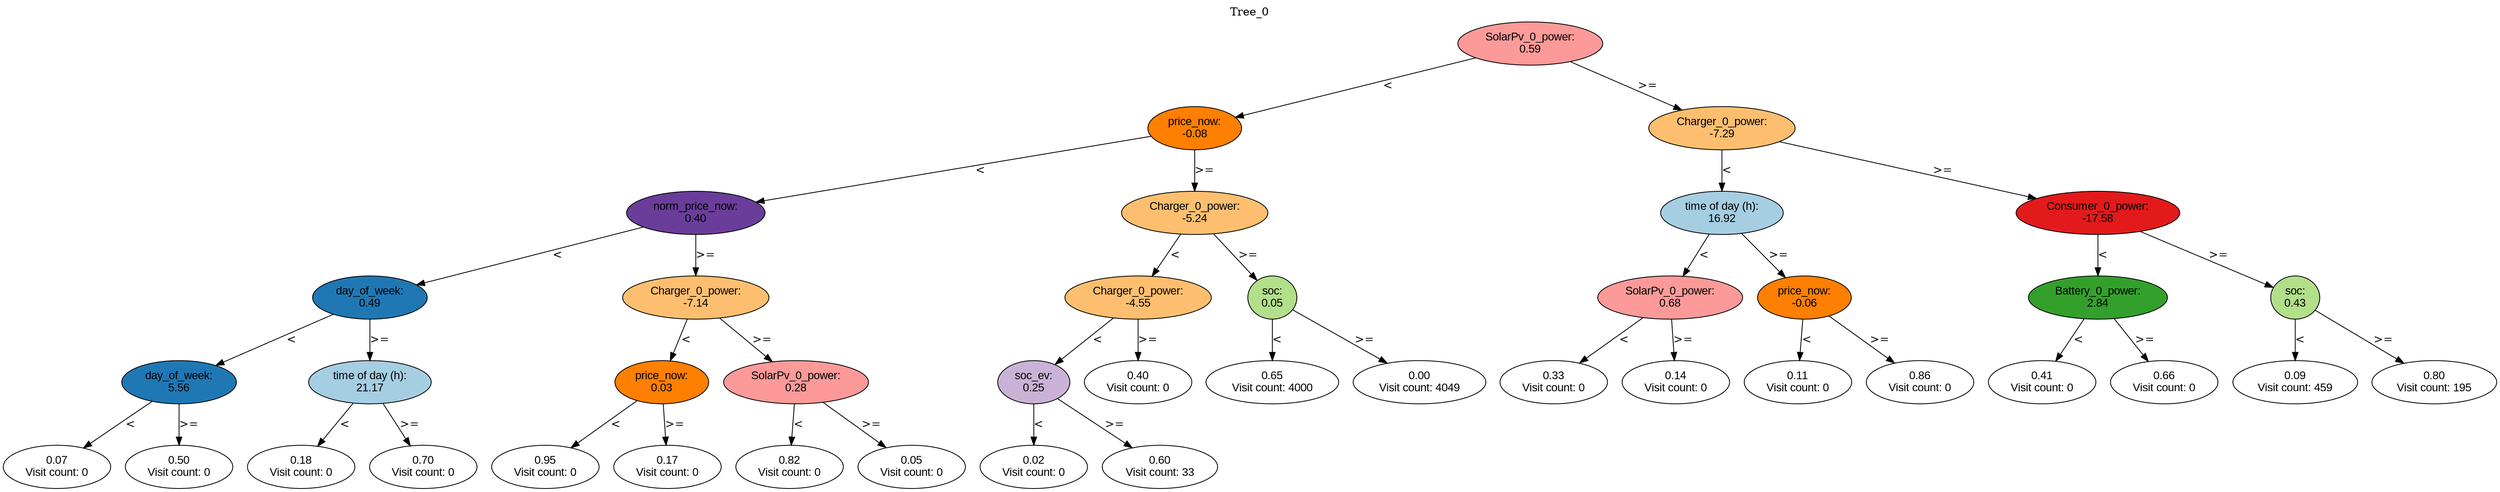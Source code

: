 digraph BST {
    node [fontname="Arial" style=filled colorscheme=paired12];
    0 [ label = "SolarPv_0_power:
0.59" fillcolor=5];
    1 [ label = "price_now:
-0.08" fillcolor=8];
    2 [ label = "norm_price_now:
0.40" fillcolor=10];
    3 [ label = "day_of_week:
0.49" fillcolor=2];
    4 [ label = "day_of_week:
5.56" fillcolor=2];
    5 [ label = "0.07
Visit count: 0" fillcolor=white];
    6 [ label = "0.50
Visit count: 0" fillcolor=white];
    7 [ label = "time of day (h):
21.17" fillcolor=1];
    8 [ label = "0.18
Visit count: 0" fillcolor=white];
    9 [ label = "0.70
Visit count: 0" fillcolor=white];
    10 [ label = "Charger_0_power:
-7.14" fillcolor=7];
    11 [ label = "price_now:
0.03" fillcolor=8];
    12 [ label = "0.95
Visit count: 0" fillcolor=white];
    13 [ label = "0.17
Visit count: 0" fillcolor=white];
    14 [ label = "SolarPv_0_power:
0.28" fillcolor=5];
    15 [ label = "0.82
Visit count: 0" fillcolor=white];
    16 [ label = "0.05
Visit count: 0" fillcolor=white];
    17 [ label = "Charger_0_power:
-5.24" fillcolor=7];
    18 [ label = "Charger_0_power:
-4.55" fillcolor=7];
    19 [ label = "soc_ev:
0.25" fillcolor=9];
    20 [ label = "0.02
Visit count: 0" fillcolor=white];
    21 [ label = "0.60
Visit count: 33" fillcolor=white];
    22 [ label = "0.40
Visit count: 0" fillcolor=white];
    23 [ label = "soc:
0.05" fillcolor=3];
    24 [ label = "0.65
Visit count: 4000" fillcolor=white];
    25 [ label = "0.00
Visit count: 4049" fillcolor=white];
    26 [ label = "Charger_0_power:
-7.29" fillcolor=7];
    27 [ label = "time of day (h):
16.92" fillcolor=1];
    28 [ label = "SolarPv_0_power:
0.68" fillcolor=5];
    29 [ label = "0.33
Visit count: 0" fillcolor=white];
    30 [ label = "0.14
Visit count: 0" fillcolor=white];
    31 [ label = "price_now:
-0.06" fillcolor=8];
    32 [ label = "0.11
Visit count: 0" fillcolor=white];
    33 [ label = "0.86
Visit count: 0" fillcolor=white];
    34 [ label = "Consumer_0_power:
-17.58" fillcolor=6];
    35 [ label = "Battery_0_power:
2.84" fillcolor=4];
    36 [ label = "0.41
Visit count: 0" fillcolor=white];
    37 [ label = "0.66
Visit count: 0" fillcolor=white];
    38 [ label = "soc:
0.43" fillcolor=3];
    39 [ label = "0.09
Visit count: 459" fillcolor=white];
    40 [ label = "0.80
Visit count: 195" fillcolor=white];

    0  -> 1[ label = "<"];
    0  -> 26[ label = ">="];
    1  -> 2[ label = "<"];
    1  -> 17[ label = ">="];
    2  -> 3[ label = "<"];
    2  -> 10[ label = ">="];
    3  -> 4[ label = "<"];
    3  -> 7[ label = ">="];
    4  -> 5[ label = "<"];
    4  -> 6[ label = ">="];
    7  -> 8[ label = "<"];
    7  -> 9[ label = ">="];
    10  -> 11[ label = "<"];
    10  -> 14[ label = ">="];
    11  -> 12[ label = "<"];
    11  -> 13[ label = ">="];
    14  -> 15[ label = "<"];
    14  -> 16[ label = ">="];
    17  -> 18[ label = "<"];
    17  -> 23[ label = ">="];
    18  -> 19[ label = "<"];
    18  -> 22[ label = ">="];
    19  -> 20[ label = "<"];
    19  -> 21[ label = ">="];
    23  -> 24[ label = "<"];
    23  -> 25[ label = ">="];
    26  -> 27[ label = "<"];
    26  -> 34[ label = ">="];
    27  -> 28[ label = "<"];
    27  -> 31[ label = ">="];
    28  -> 29[ label = "<"];
    28  -> 30[ label = ">="];
    31  -> 32[ label = "<"];
    31  -> 33[ label = ">="];
    34  -> 35[ label = "<"];
    34  -> 38[ label = ">="];
    35  -> 36[ label = "<"];
    35  -> 37[ label = ">="];
    38  -> 39[ label = "<"];
    38  -> 40[ label = ">="];

    labelloc="t";
    label="Tree_0";
}